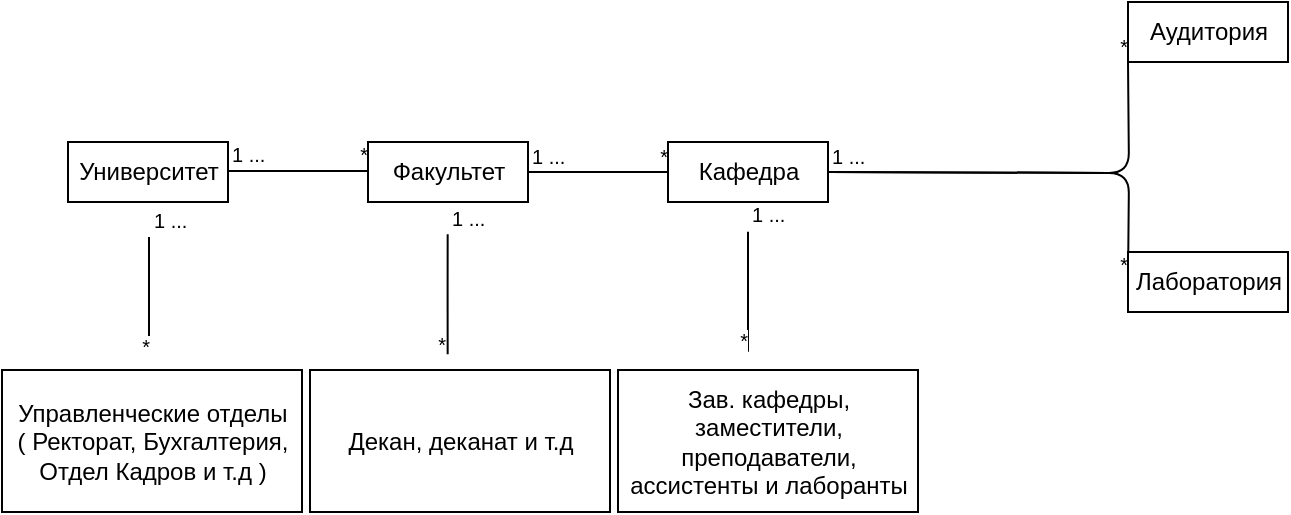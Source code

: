 <mxfile version="10.6.7" type="device"><diagram id="swCuNOja_ubCFGm56DqX" name="Page-1"><mxGraphModel dx="1162" dy="637" grid="1" gridSize="10" guides="1" tooltips="1" connect="1" arrows="1" fold="1" page="1" pageScale="1" pageWidth="827" pageHeight="1169" math="0" shadow="0"><root><mxCell id="0"/><mxCell id="1" parent="0"/><mxCell id="2A3c9uRJn3XYFjhG6Bxu-1" value="Университет" style="html=1;" vertex="1" parent="1"><mxGeometry x="73" y="105" width="80" height="30" as="geometry"/></mxCell><mxCell id="2A3c9uRJn3XYFjhG6Bxu-10" value="" style="endArrow=none;html=1;edgeStyle=orthogonalEdgeStyle;" edge="1" parent="1"><mxGeometry relative="1" as="geometry"><mxPoint x="153" y="119.5" as="sourcePoint"/><mxPoint x="223" y="119.5" as="targetPoint"/></mxGeometry></mxCell><mxCell id="2A3c9uRJn3XYFjhG6Bxu-11" value="1 ..." style="resizable=0;html=1;align=left;verticalAlign=bottom;labelBackgroundColor=#ffffff;fontSize=10;" connectable="0" vertex="1" parent="2A3c9uRJn3XYFjhG6Bxu-10"><mxGeometry x="-1" relative="1" as="geometry"/></mxCell><mxCell id="2A3c9uRJn3XYFjhG6Bxu-12" value="*" style="resizable=0;html=1;align=right;verticalAlign=bottom;labelBackgroundColor=#ffffff;fontSize=10;" connectable="0" vertex="1" parent="2A3c9uRJn3XYFjhG6Bxu-10"><mxGeometry x="1" relative="1" as="geometry"/></mxCell><mxCell id="2A3c9uRJn3XYFjhG6Bxu-13" value="Факультет" style="html=1;" vertex="1" parent="1"><mxGeometry x="223" y="105" width="80" height="30" as="geometry"/></mxCell><mxCell id="2A3c9uRJn3XYFjhG6Bxu-14" value="" style="endArrow=none;html=1;edgeStyle=orthogonalEdgeStyle;" edge="1" parent="1"><mxGeometry relative="1" as="geometry"><mxPoint x="303" y="120" as="sourcePoint"/><mxPoint x="373" y="120" as="targetPoint"/></mxGeometry></mxCell><mxCell id="2A3c9uRJn3XYFjhG6Bxu-15" value="1 ..." style="resizable=0;html=1;align=left;verticalAlign=bottom;labelBackgroundColor=#ffffff;fontSize=10;" connectable="0" vertex="1" parent="2A3c9uRJn3XYFjhG6Bxu-14"><mxGeometry x="-1" relative="1" as="geometry"/></mxCell><mxCell id="2A3c9uRJn3XYFjhG6Bxu-16" value="*" style="resizable=0;html=1;align=right;verticalAlign=bottom;labelBackgroundColor=#ffffff;fontSize=10;" connectable="0" vertex="1" parent="2A3c9uRJn3XYFjhG6Bxu-14"><mxGeometry x="1" relative="1" as="geometry"/></mxCell><mxCell id="2A3c9uRJn3XYFjhG6Bxu-17" value="Кафедра" style="html=1;" vertex="1" parent="1"><mxGeometry x="373" y="105" width="80" height="30" as="geometry"/></mxCell><mxCell id="2A3c9uRJn3XYFjhG6Bxu-18" value="" style="endArrow=none;html=1;edgeStyle=orthogonalEdgeStyle;" edge="1" parent="1"><mxGeometry relative="1" as="geometry"><mxPoint x="453" y="120" as="sourcePoint"/><mxPoint x="603" y="65" as="targetPoint"/></mxGeometry></mxCell><mxCell id="2A3c9uRJn3XYFjhG6Bxu-19" value="" style="resizable=0;html=1;align=left;verticalAlign=bottom;labelBackgroundColor=#ffffff;fontSize=10;" connectable="0" vertex="1" parent="2A3c9uRJn3XYFjhG6Bxu-18"><mxGeometry x="-1" relative="1" as="geometry"/></mxCell><mxCell id="2A3c9uRJn3XYFjhG6Bxu-20" value="*" style="resizable=0;html=1;align=right;verticalAlign=bottom;labelBackgroundColor=#ffffff;fontSize=10;" connectable="0" vertex="1" parent="2A3c9uRJn3XYFjhG6Bxu-18"><mxGeometry x="1" relative="1" as="geometry"/></mxCell><mxCell id="2A3c9uRJn3XYFjhG6Bxu-21" value="" style="endArrow=none;html=1;edgeStyle=orthogonalEdgeStyle;" edge="1" parent="1"><mxGeometry relative="1" as="geometry"><mxPoint x="453" y="120" as="sourcePoint"/><mxPoint x="603" y="175" as="targetPoint"/></mxGeometry></mxCell><mxCell id="2A3c9uRJn3XYFjhG6Bxu-22" value="1 ..." style="resizable=0;html=1;align=left;verticalAlign=bottom;labelBackgroundColor=#ffffff;fontSize=10;" connectable="0" vertex="1" parent="2A3c9uRJn3XYFjhG6Bxu-21"><mxGeometry x="-1" relative="1" as="geometry"/></mxCell><mxCell id="2A3c9uRJn3XYFjhG6Bxu-23" value="*&lt;br&gt;" style="resizable=0;html=1;align=right;verticalAlign=bottom;labelBackgroundColor=#ffffff;fontSize=10;" connectable="0" vertex="1" parent="2A3c9uRJn3XYFjhG6Bxu-21"><mxGeometry x="1" relative="1" as="geometry"/></mxCell><mxCell id="2A3c9uRJn3XYFjhG6Bxu-24" value="Аудитория" style="html=1;" vertex="1" parent="1"><mxGeometry x="603" y="35" width="80" height="30" as="geometry"/></mxCell><mxCell id="2A3c9uRJn3XYFjhG6Bxu-25" value="Лаборатория" style="html=1;" vertex="1" parent="1"><mxGeometry x="603" y="160" width="80" height="30" as="geometry"/></mxCell><mxCell id="2A3c9uRJn3XYFjhG6Bxu-35" value="" style="endArrow=none;html=1;edgeStyle=orthogonalEdgeStyle;" edge="1" parent="1"><mxGeometry relative="1" as="geometry"><mxPoint x="113.5" y="152.5" as="sourcePoint"/><mxPoint x="114" y="212" as="targetPoint"/><Array as="points"><mxPoint x="113.5" y="212.5"/></Array></mxGeometry></mxCell><mxCell id="2A3c9uRJn3XYFjhG6Bxu-36" value="1 ..." style="resizable=0;html=1;align=left;verticalAlign=bottom;labelBackgroundColor=#ffffff;fontSize=10;" connectable="0" vertex="1" parent="2A3c9uRJn3XYFjhG6Bxu-35"><mxGeometry x="-1" relative="1" as="geometry"/></mxCell><mxCell id="2A3c9uRJn3XYFjhG6Bxu-37" value="*" style="resizable=0;html=1;align=right;verticalAlign=bottom;labelBackgroundColor=#ffffff;fontSize=10;" connectable="0" vertex="1" parent="2A3c9uRJn3XYFjhG6Bxu-35"><mxGeometry x="1" relative="1" as="geometry"><mxPoint y="3" as="offset"/></mxGeometry></mxCell><mxCell id="2A3c9uRJn3XYFjhG6Bxu-38" value="Управленческие отделы&lt;br&gt;( Ректорат, Бухгалтерия,&lt;br&gt;Отдел Кадров и т.д )&lt;br&gt;" style="html=1;" vertex="1" parent="1"><mxGeometry x="40" y="219" width="150" height="71" as="geometry"/></mxCell><mxCell id="2A3c9uRJn3XYFjhG6Bxu-39" value="" style="endArrow=none;html=1;edgeStyle=orthogonalEdgeStyle;" edge="1" parent="1"><mxGeometry relative="1" as="geometry"><mxPoint x="262.833" y="151.167" as="sourcePoint"/><mxPoint x="262.833" y="211.167" as="targetPoint"/><Array as="points"><mxPoint x="263" y="181"/><mxPoint x="263" y="181"/></Array></mxGeometry></mxCell><mxCell id="2A3c9uRJn3XYFjhG6Bxu-40" value="1 ..." style="resizable=0;html=1;align=left;verticalAlign=bottom;labelBackgroundColor=#ffffff;fontSize=10;" connectable="0" vertex="1" parent="2A3c9uRJn3XYFjhG6Bxu-39"><mxGeometry x="-1" relative="1" as="geometry"/></mxCell><mxCell id="2A3c9uRJn3XYFjhG6Bxu-41" value="*" style="resizable=0;html=1;align=right;verticalAlign=bottom;labelBackgroundColor=#ffffff;fontSize=10;" connectable="0" vertex="1" parent="2A3c9uRJn3XYFjhG6Bxu-39"><mxGeometry x="1" relative="1" as="geometry"><mxPoint y="3" as="offset"/></mxGeometry></mxCell><mxCell id="2A3c9uRJn3XYFjhG6Bxu-42" value="Декан, деканат и т.д" style="html=1;" vertex="1" parent="1"><mxGeometry x="194" y="219" width="150" height="71" as="geometry"/></mxCell><mxCell id="2A3c9uRJn3XYFjhG6Bxu-43" value="" style="endArrow=none;html=1;edgeStyle=orthogonalEdgeStyle;" edge="1" parent="1"><mxGeometry relative="1" as="geometry"><mxPoint x="413" y="149.833" as="sourcePoint"/><mxPoint x="413" y="209.833" as="targetPoint"/><Array as="points"><mxPoint x="413" y="179.5"/><mxPoint x="413" y="179.5"/></Array></mxGeometry></mxCell><mxCell id="2A3c9uRJn3XYFjhG6Bxu-44" value="1 ..." style="resizable=0;html=1;align=left;verticalAlign=bottom;labelBackgroundColor=#ffffff;fontSize=10;" connectable="0" vertex="1" parent="2A3c9uRJn3XYFjhG6Bxu-43"><mxGeometry x="-1" relative="1" as="geometry"/></mxCell><mxCell id="2A3c9uRJn3XYFjhG6Bxu-45" value="*" style="resizable=0;html=1;align=right;verticalAlign=bottom;labelBackgroundColor=#ffffff;fontSize=10;" connectable="0" vertex="1" parent="2A3c9uRJn3XYFjhG6Bxu-43"><mxGeometry x="1" relative="1" as="geometry"><mxPoint y="3" as="offset"/></mxGeometry></mxCell><mxCell id="2A3c9uRJn3XYFjhG6Bxu-46" value="Зав. кафедры,&lt;br&gt;заместители,&lt;br&gt;преподаватели,&lt;br&gt;ассистенты и лаборанты&lt;br&gt;" style="html=1;" vertex="1" parent="1"><mxGeometry x="348" y="219" width="150" height="71" as="geometry"/></mxCell></root></mxGraphModel></diagram></mxfile>